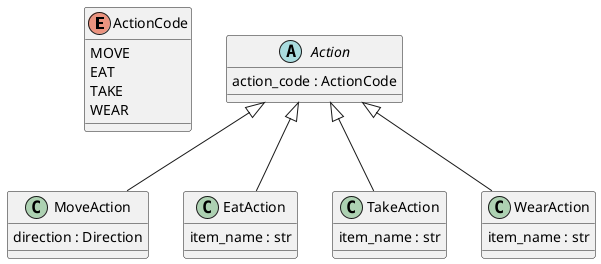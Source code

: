 

@startuml

enum ActionCode {
    MOVE
    EAT
    TAKE
    WEAR
}

abstract class Action {
    action_code : ActionCode
}

class MoveAction {
    direction : Direction
}

class EatAction {
    item_name : str
}

class TakeAction {
    item_name : str
}

class WearAction {
    item_name : str
}

Action <|-- MoveAction
Action <|-- TakeAction
Action <|-- EatAction
Action <|-- WearAction


@enduml